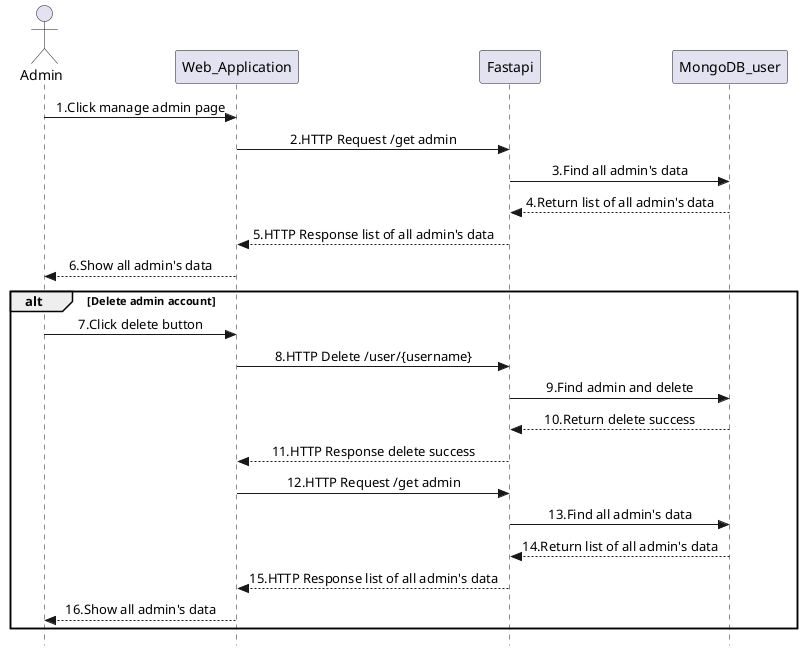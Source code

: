 @startuml Roof_Surface_Admin_deleteAdmin
skinparam Style strictuml
skinparam SequenceMessageAlignment center
actor Admin as admin
participant Web_Application as web_app
participant Fastapi as fastapi
participant MongoDB_user as user
admin -> web_app : 1.Click manage admin page
web_app -> fastapi : 2.HTTP Request /get admin 
fastapi -> user : 3.Find all admin's data
user --> fastapi : 4.Return list of all admin's data
fastapi --> web_app : 5.HTTP Response list of all admin's data
web_app --> admin : 6.Show all admin's data
alt Delete admin account
admin -> web_app : 7.Click delete button 
web_app -> fastapi : 8.HTTP Delete /user/{username}
fastapi -> user : 9.Find admin and delete
user --> fastapi : 10.Return delete success
fastapi --> web_app : 11.HTTP Response delete success
web_app -> fastapi : 12.HTTP Request /get admin 
fastapi -> user : 13.Find all admin's data
user --> fastapi : 14.Return list of all admin's data
fastapi --> web_app : 15.HTTP Response list of all admin's data
web_app --> admin : 16.Show all admin's data
end
@enduml